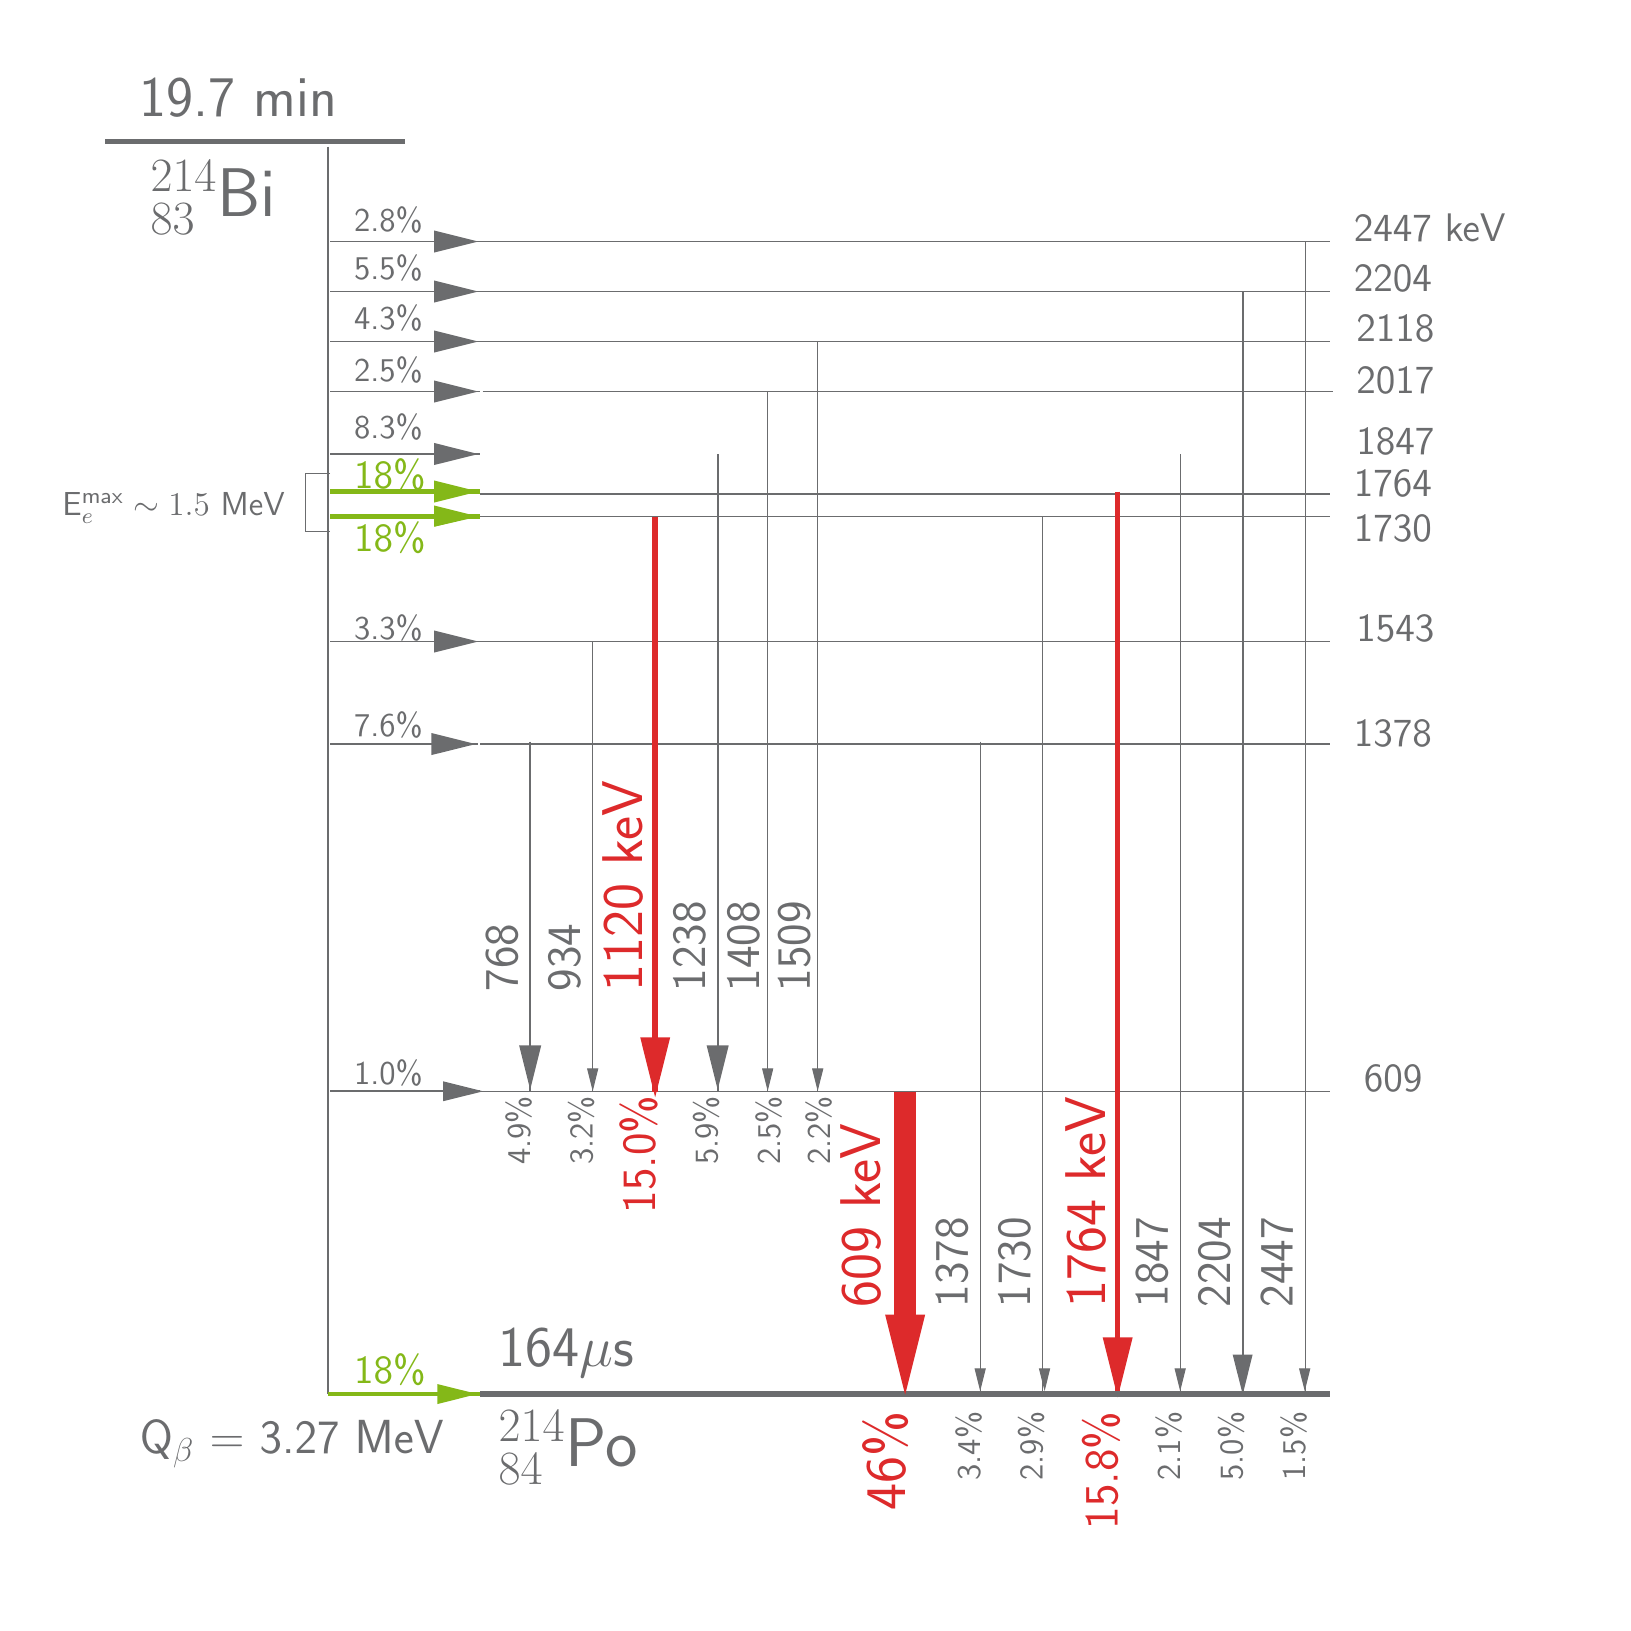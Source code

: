 \begin{tikzpicture}[y=-1cm]
  \sf
  \definecolor{red}{RGB}{221,42,43}
  \definecolor{green}{RGB}{132,184,24}
  \definecolor{blue}{RGB}{0,72,112}
  \definecolor{orange}{RGB}{192,128,64}
  \definecolor{gray}{RGB}{107,108,110}
  \colorlet{black}{gray}

  \clip (0,9) rectangle (20,29);

  %% Excited states
  \draw[semithick,black] (5.747,11.716) -- (16.542,11.716);
  \draw[semithick,black] (5.747,12.351) -- (16.542,12.351);
  \draw[semithick,black] (5.747,12.986) -- (16.542,12.986);
  \draw[semithick,black] (5.779,13.621) -- (16.573,13.621);
  \draw[semithick,black] (5.747,14.922) -- (16.542,14.922);
  \draw[semithick,black] (5.747,15.208) -- (16.542,15.208);
  \draw[semithick,black] (5.747,16.796) -- (16.542,16.796);
  \draw[semithick,black] (5.747,18.098) -- (16.542,18.098);
  \draw[semithick,black] (5.747,22.511) -- (16.542,22.511);

  %% 1764 keV
  \draw[line width=2pt,red] (13.843,14.891) -- (13.843,26.321);
  \path[fill=red, yshift=-6pt] (13.652,25.421) -- (13.843,26.183) -- (14.034,25.421) -- cycle;

  %% 2204 keV
  \draw[semithick,black] (15.431,12.351) -- (15.431,26.321);
  \path[fill=black, yshift=-3pt] (15.303,25.745) -- (15.431,26.253) -- (15.557,25.745) -- cycle;

  %% 1730 keV
  \draw[black] (12.89,15.208) -- (12.89,26.321);
  \begin{scope}[xshift=-49pt]
    \path[fill=black] (14.573,26.033) -- (14.637,26.287) -- (14.7,26.033) -- cycle;
    \draw[black] (14.573,26.033) -- (14.637,26.287) -- (14.7,26.033) -- cycle;
  \end{scope}

  %% 2447 keV
  \draw[black] (16.224,11.716) -- (16.224,26.321);
    \begin{scope}[xshift=45pt]
    \path[fill=black] (14.573,26.033) -- (14.637,26.287) -- (14.7,26.033) -- cycle;
    \draw[black] (14.573,26.033) -- (14.637,26.287) -- (14.7,26.033) -- cycle;
  \end{scope}

  %% 2204 keV
  \draw[black] (14.637,14.415) -- (14.637,26.321);
  \path[fill=black] (14.573,26.033) -- (14.637,26.287) -- (14.7,26.033) -- cycle;
  \draw[black] (14.573,26.033) -- (14.637,26.287) -- (14.7,26.033) -- cycle;

  \draw[black] (12.097,18.066) -- (12.097,26.321);
  \path[fill=black] (12.033,26.033) -- (12.097,26.287) -- (12.16,26.033) -- cycle;
  \draw[black] (12.033,26.033) -- (12.097,26.287) -- (12.16,26.033) -- cycle;

  \draw[semithick,black] (3.81,10.509) -- (3.81,26.352);
  \draw[line width=1.5pt,green] (3.81,26.352) -- (5.779,26.352);
  \path[fill=green] (5.203,26.48) -- (5.711,26.352) -- (5.203,26.226) -- cycle;

  \begin{scope}[yshift=1pt]
    \draw[semithick,black] (3.842,22.543) -- (5.747,22.543);
    \path[fill=black, xshift=3pt] (5.171,22.669) -- (5.679,22.543) -- (5.171,22.416) -- cycle;
  \end{scope}

  %% 7.6%
  \draw[semithick,black] (3.842,18.098) -- (5.715,18.098);
  \path[fill=black] (5.139,18.224) -- (5.647,18.098) -- (5.139,17.971) -- cycle;
  \draw[semithick,black] (5.139,18.224) -- (5.647,18.098) -- (5.139,17.971) -- cycle;

  %% 3.3%
  \draw[semithick,black] (3.842,16.796) -- (5.747,16.796);
  \path[fill=black] (5.171,16.923) -- (5.679,16.796) -- (5.171,16.669) -- cycle;
  \draw[semithick,black] (5.171,16.923) -- (5.679,16.796) -- (5.171,16.669) -- cycle;

  %% 18%
  \draw[line width=1.5pt,green] (3.842,14.891) -- (5.747,14.891);
  \path[fill=green] (5.171,15.018) -- (5.679,14.891) -- (5.171,14.764) -- cycle;
  \draw[semithick,green] (5.171,15.018) -- (5.679,14.891) -- (5.171,14.764) -- cycle;

  %% 18%
  \draw[line width=1.5pt,green] (3.842,15.208) -- (5.747,15.208);
  \path[fill=green] (5.171,15.335) -- (5.679,15.208) -- (5.171,15.081) -- cycle;
  \draw[semithick,green] (5.171,15.325) -- (5.679,15.208) -- (5.171,15.081) -- cycle;

  %% 2.5%
  \draw[semithick,black] (3.842,13.621) -- (5.747,13.621);
  \path[fill=black] (5.171,13.748) -- (5.679,13.621) -- (5.171,13.494) -- cycle;
  \draw[semithick,black] (5.171,13.748) -- (5.679,13.621) -- (5.171,13.494) -- cycle;

  %% 4.3%
  \draw[semithick,black] (3.842,12.986) -- (5.747,12.986);
  \path[fill=black] (5.171,13.113) -- (5.679,12.986) -- (5.171,12.859) -- cycle;
  \draw[semithick,black] (5.171,13.113) -- (5.679,12.986) -- (5.171,12.859) -- cycle;

  %% 5.5%
  \draw[semithick,black] (3.842,12.351) -- (5.747,12.351);
  \path[fill=black] (5.171,12.478) -- (5.679,12.351) -- (5.171,12.224) -- cycle;
  \draw[semithick,black] (5.171,12.478) -- (5.679,12.351) -- (5.171,12.224) -- cycle;

  %% 2.8%
  \draw[semithick,black] (3.842,11.716) -- (5.747,11.716);
  \path[fill=black] (5.171,11.843) -- (5.679,11.716) -- (5.171,11.589) -- cycle;
  \draw[semithick,black] (5.171,11.843) -- (5.679,11.716) -- (5.171,11.589) -- cycle;

  %% 8.3%
  \draw[semithick,black] (3.842,14.415) -- (5.747,14.415);
  \path[fill=black] (5.171,14.541) -- (5.679,14.415) -- (5.171,14.287) -- cycle;
  \draw[semithick,black] (5.171,14.541) -- (5.679,14.415) -- (5.171,14.287) -- cycle;

  %% Fundamental levels
  \draw[line width=2pt,black] (0.984,10.446) -- (4.794,10.446);
  \draw[line width=2pt,black] (5.747,26.352) -- (16.542,26.352);


  \draw[semithick,black] (6.382,18.066) -- (6.382,22.511);
  \path[fill=black] (6.255,21.935) -- (6.382,22.443) -- (6.509,21.935) -- cycle;
  \draw[semithick,black] (6.255,21.935) -- (6.382,22.443) -- (6.509,21.935) -- cycle;

  \draw[black] (7.176,16.796) -- (7.176,22.511);
  \path[fill=black] (7.112,22.223) -- (7.176,22.477) -- (7.239,22.223) -- cycle;
  \draw[black] (7.112,22.223) -- (7.176,22.477) -- (7.239,22.223) -- cycle;

  \draw[line width=2pt,red] (7.969,15.208) -- (7.969,22.511);
  \path[fill=red, yshift=-6pt] (7.779,21.611) -- (7.969,22.373) -- (8.16,21.611) -- cycle;

  \draw[black] (9.398,13.621) -- (9.398,22.511);
  \path[fill=black] (9.335,22.223) -- (9.398,22.477) -- (9.461,22.223) -- cycle;
  \draw[black] (9.335,22.223) -- (9.398,22.477) -- (9.461,22.223) -- cycle;

  \draw[black] (10.033,12.986) -- (10.033,22.511);
  \path[fill=black] (9.97,22.223) -- (10.033,22.477) -- (10.097,22.223) -- cycle;
  \draw[black] (9.97,22.223) -- (10.033,22.477) -- (10.097,22.223) -- cycle;

  \draw[line width=8.1bp,red] (11.144,22.511) -- (11.144,25.521);
  \path[fill=red, yshift=-7pt] (10.89,25.099) -- (11.144,26.115) -- (11.398,25.099) -- cycle;

  %% \draw[black] (3.198,16.637) -- (3.215,16.637);
  %% \draw[semithick,black] (5.747,14.415) -- (16.542,14.415);

  \draw[semithick,black] (8.763,14.415) -- (8.763,22.511);
  \path[fill=black] (8.636,21.935) -- (8.763,22.443) -- (8.89,21.935) -- cycle;
  \draw[semithick,black] (8.636,21.935) -- (8.763,22.443) -- (8.89,21.935) -- cycle;

  \draw[black, yshift=8pt] (3.842,14.938) -- (3.524,14.938) -- (3.524,15.684) -- (3.842,15.684);

  \path (11.938   ,25.375) node[text=black,anchor=base west,rotate=90.0] {\LARGE{}1378};
  \path (12.732 ,25.375) node[text=black,anchor=base west,rotate=90.0] {\LARGE{}1730};
  \path (14.478   ,25.375)  node[text=black,anchor=base west,rotate=90.0] {\LARGE{}1847};
  \path (15.272 ,25.375)  node[text=black,anchor=base west,rotate=90.0] {\LARGE{}2204};
  \path (16.066  ,25.375)  node[text=black,anchor=base west,rotate=90.0] {\LARGE{}2447};
  \path (10.827 ,25.375)  node[text=red,anchor=base west,rotate=90.0] {\huge{}609 keV};
  \path (13.684 ,25.375)  node[text=red,anchor=base west,rotate=90.0] {\huge{}1764 keV};
  \path (6.223    ,21.364)  node[text=black,anchor=base west,rotate=90.0] {\LARGE{}768};
  \path (7.017  ,21.364)  node[text=black,anchor=base west,rotate=90.0] {\LARGE{}934};
  \path (8.604  ,21.364)  node[text=black,anchor=base west,rotate=90.0] {\LARGE{}1238};
  \path (9.289  ,21.364)  node[text=black,anchor=base west,rotate=90.0] {\LARGE{}1408};
  \path (9.934  ,21.364)  node[text=black,anchor=base west,rotate=90.0] {\LARGE{}1509};
  \path (7.811   ,21.364)  node[text=red,anchor=base west,rotate=90.0] {\huge{}1120 keV};


  {
    \large
    \path (12.89  ,26.432) node[text=black, anchor=base east,rotate=90.0] {2.9\%};
    \path (14.637 ,26.432) node[text=black, anchor=base east,rotate=90.0] {2.1\%};
    \path (15.431  ,26.432) node[text=black, anchor=base east,rotate=90.0] {5.0\%};
    \path (16.224 ,26.432) node[text=black, anchor=base east,rotate=90.0] {1.5\%};
    \path (13.843   ,26.432) node[text=red,   anchor=base east,rotate=90.0] {\LARGE{}15.8\%};
    \path (12.097 ,26.432) node[text=black, anchor=base east,rotate=90.0] {3.4\%};
    \path (11.144 ,26.432) node[text=red,   anchor=base east,rotate=90.0] {\huge{}46\%};

    \path (6.382  ,22.422) node[text=black, anchor=base east,rotate=90.0] {4.9\%};
    \path (7.176   ,22.422) node[text=black, anchor=base east,rotate=90.0] {3.2\%};
    \path (7.969  ,22.422) node[text=red,   anchor=base east,rotate=90.0] {\LARGE{}15.0\%};
    \path (8.763    ,22.422) node[text=black, anchor=base east,rotate=90.0] {5.9\%};
    \path (10.192 ,22.422) node[text=black, anchor=base east,rotate=90.0] {2.2\%};
    \path (9.557  ,22.422) node[text=black, anchor=base east,rotate=90.0] {2.5\%};
  }

  {
    \large
    \path (4.,11.589) node[text=black,anchor=base west] {2.8\%};
    \path (4.,12.192) node[text=black,anchor=base west]   {5.5\%};
    \path (4.,12.827) node[text=black,anchor=base west]   {4.3\%};
    \path (4.,13.498) node[text=black,anchor=base west]  {2.5\%};
    \path (4.,14.857) node[text=green,anchor=base west] {\Large{}18\%};
    \path (4.,15.658) node[text=green,anchor=base west]  {\Large{}18\%};
    \path (4.,16.764) node[text=black,anchor=base west]   {3.3\%};
    \path (4.,18.002) node[text=black,anchor=base west] {7.6\%};
    \path (4.,22.416) node[text=black,anchor=base west]  {1.0\%};
    \path (4.,26.221) node[text=green,anchor=base west] {\Large{}18\%};
    \path (4.,14.219) node[text=black,anchor=base west] {8.3\%};
  }


  \path (1.302,10.128) node[text=black,anchor=base west] {\fontsize{22.0}{26.4}\selectfont{}19.7 min};
  \path (1.437,11.398) node[text=black,anchor=base west] {\fontsize{27.0}{32.4}\selectfont{}$^{214}_{83}$Bi};
  \path (5.858,27.273) node[text=black,anchor=base west] {\fontsize{27.0}{32.4}\selectfont{}$^{214}_{84}$Po};
  \path (5.858,26.003) node[text=black,anchor=base west] {\fontsize{22.0}{26.4}\selectfont{}164$\mu$s};
  \path (1.302,27.114) node[text=black,anchor=base west] {\LARGE{}Q$_\beta$ = 3.27 MeV};
  \path (0.318,15.191) node[text=black,anchor=base west] {\large{}E$_e^\text{max}\sim1.5$ MeV};

  {
    \Large
    \path (16.796,22.511) node[text=black,anchor=base west] {609};
    \path (16.669,12.351) node[text=black,anchor=base west] {2204};
    \path (16.701,12.986) node[text=black,anchor=base west]  {2118};
    \path (16.701,13.652) node[text=black,anchor=base west]   {2017};
    \path (16.669,14.954) node[text=black,anchor=base west] {1764};
    \path (16.669,15.526) node[text=black,anchor=base west] {1730};
    \path (16.701,16.796) node[text=black,anchor=base west]  {1543};
    \path (16.669,18.129) node[text=black,anchor=base west] {1378};
    \path (16.701,14.415) node[text=black,anchor=base west] {1847};
    \path (16.669,11.716) node[text=black,anchor=base west] {2447 keV};
  }

\end{tikzpicture}%
%% Configure (x)emacs for this file ...
%% Local Variables:
%% mode: latex
%% End:
